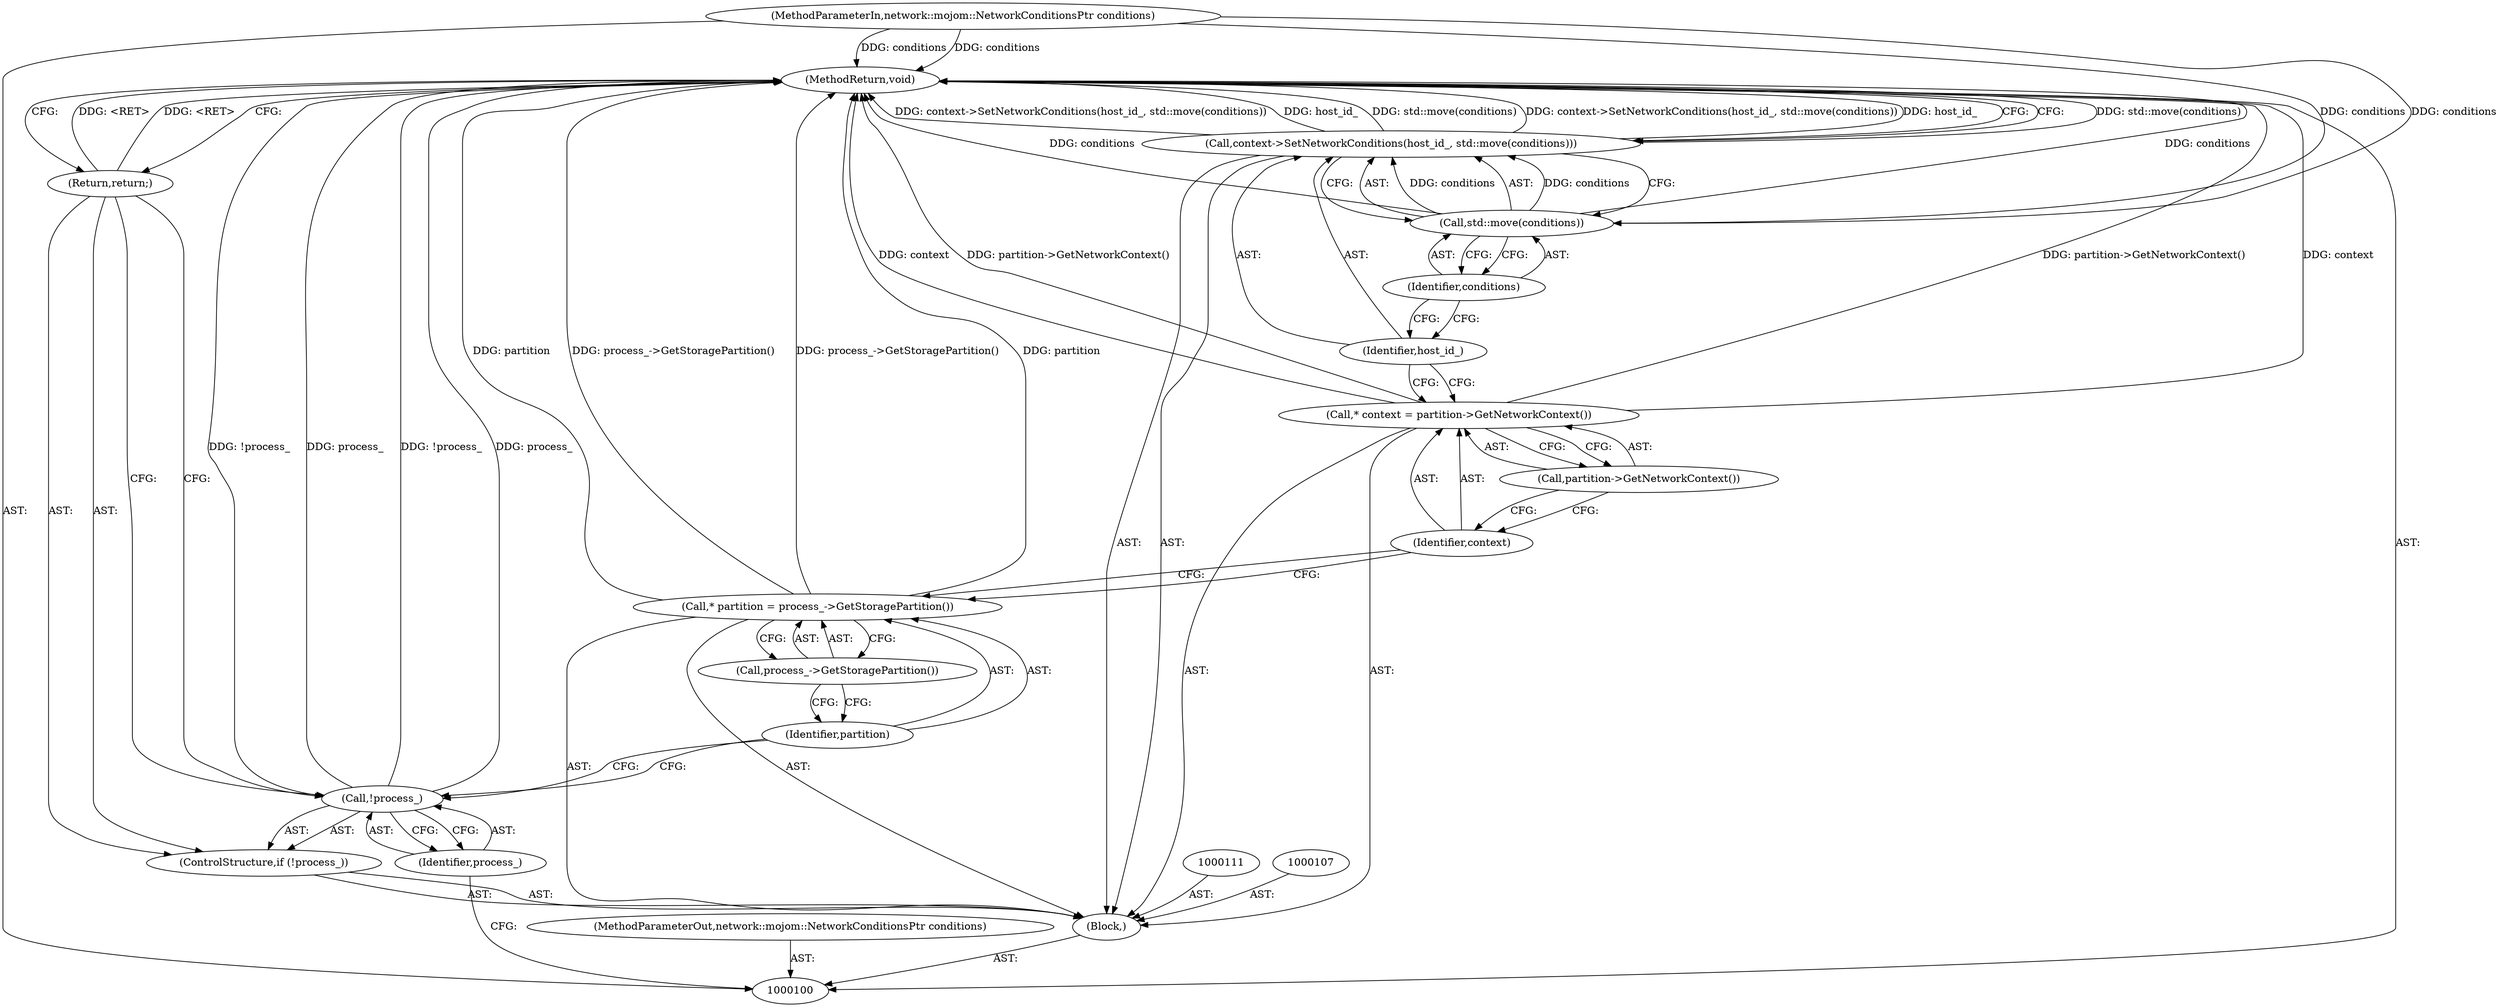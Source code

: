 digraph "1_Chrome_3c8e4852477d5b1e2da877808c998dc57db9460f_21" {
"1000119" [label="(MethodReturn,void)"];
"1000101" [label="(MethodParameterIn,network::mojom::NetworkConditionsPtr conditions)"];
"1000150" [label="(MethodParameterOut,network::mojom::NetworkConditionsPtr conditions)"];
"1000102" [label="(Block,)"];
"1000103" [label="(ControlStructure,if (!process_))"];
"1000104" [label="(Call,!process_)"];
"1000105" [label="(Identifier,process_)"];
"1000106" [label="(Return,return;)"];
"1000108" [label="(Call,* partition = process_->GetStoragePartition())"];
"1000109" [label="(Identifier,partition)"];
"1000110" [label="(Call,process_->GetStoragePartition())"];
"1000112" [label="(Call,* context = partition->GetNetworkContext())"];
"1000113" [label="(Identifier,context)"];
"1000114" [label="(Call,partition->GetNetworkContext())"];
"1000115" [label="(Call,context->SetNetworkConditions(host_id_, std::move(conditions)))"];
"1000116" [label="(Identifier,host_id_)"];
"1000117" [label="(Call,std::move(conditions))"];
"1000118" [label="(Identifier,conditions)"];
"1000119" -> "1000100"  [label="AST: "];
"1000119" -> "1000106"  [label="CFG: "];
"1000119" -> "1000115"  [label="CFG: "];
"1000106" -> "1000119"  [label="DDG: <RET>"];
"1000115" -> "1000119"  [label="DDG: std::move(conditions)"];
"1000115" -> "1000119"  [label="DDG: context->SetNetworkConditions(host_id_, std::move(conditions))"];
"1000115" -> "1000119"  [label="DDG: host_id_"];
"1000104" -> "1000119"  [label="DDG: !process_"];
"1000104" -> "1000119"  [label="DDG: process_"];
"1000112" -> "1000119"  [label="DDG: partition->GetNetworkContext()"];
"1000112" -> "1000119"  [label="DDG: context"];
"1000117" -> "1000119"  [label="DDG: conditions"];
"1000108" -> "1000119"  [label="DDG: partition"];
"1000108" -> "1000119"  [label="DDG: process_->GetStoragePartition()"];
"1000101" -> "1000119"  [label="DDG: conditions"];
"1000101" -> "1000100"  [label="AST: "];
"1000101" -> "1000119"  [label="DDG: conditions"];
"1000101" -> "1000117"  [label="DDG: conditions"];
"1000150" -> "1000100"  [label="AST: "];
"1000102" -> "1000100"  [label="AST: "];
"1000103" -> "1000102"  [label="AST: "];
"1000107" -> "1000102"  [label="AST: "];
"1000108" -> "1000102"  [label="AST: "];
"1000111" -> "1000102"  [label="AST: "];
"1000112" -> "1000102"  [label="AST: "];
"1000115" -> "1000102"  [label="AST: "];
"1000103" -> "1000102"  [label="AST: "];
"1000104" -> "1000103"  [label="AST: "];
"1000106" -> "1000103"  [label="AST: "];
"1000104" -> "1000103"  [label="AST: "];
"1000104" -> "1000105"  [label="CFG: "];
"1000105" -> "1000104"  [label="AST: "];
"1000106" -> "1000104"  [label="CFG: "];
"1000109" -> "1000104"  [label="CFG: "];
"1000104" -> "1000119"  [label="DDG: !process_"];
"1000104" -> "1000119"  [label="DDG: process_"];
"1000105" -> "1000104"  [label="AST: "];
"1000105" -> "1000100"  [label="CFG: "];
"1000104" -> "1000105"  [label="CFG: "];
"1000106" -> "1000103"  [label="AST: "];
"1000106" -> "1000104"  [label="CFG: "];
"1000119" -> "1000106"  [label="CFG: "];
"1000106" -> "1000119"  [label="DDG: <RET>"];
"1000108" -> "1000102"  [label="AST: "];
"1000108" -> "1000110"  [label="CFG: "];
"1000109" -> "1000108"  [label="AST: "];
"1000110" -> "1000108"  [label="AST: "];
"1000113" -> "1000108"  [label="CFG: "];
"1000108" -> "1000119"  [label="DDG: partition"];
"1000108" -> "1000119"  [label="DDG: process_->GetStoragePartition()"];
"1000109" -> "1000108"  [label="AST: "];
"1000109" -> "1000104"  [label="CFG: "];
"1000110" -> "1000109"  [label="CFG: "];
"1000110" -> "1000108"  [label="AST: "];
"1000110" -> "1000109"  [label="CFG: "];
"1000108" -> "1000110"  [label="CFG: "];
"1000112" -> "1000102"  [label="AST: "];
"1000112" -> "1000114"  [label="CFG: "];
"1000113" -> "1000112"  [label="AST: "];
"1000114" -> "1000112"  [label="AST: "];
"1000116" -> "1000112"  [label="CFG: "];
"1000112" -> "1000119"  [label="DDG: partition->GetNetworkContext()"];
"1000112" -> "1000119"  [label="DDG: context"];
"1000113" -> "1000112"  [label="AST: "];
"1000113" -> "1000108"  [label="CFG: "];
"1000114" -> "1000113"  [label="CFG: "];
"1000114" -> "1000112"  [label="AST: "];
"1000114" -> "1000113"  [label="CFG: "];
"1000112" -> "1000114"  [label="CFG: "];
"1000115" -> "1000102"  [label="AST: "];
"1000115" -> "1000117"  [label="CFG: "];
"1000116" -> "1000115"  [label="AST: "];
"1000117" -> "1000115"  [label="AST: "];
"1000119" -> "1000115"  [label="CFG: "];
"1000115" -> "1000119"  [label="DDG: std::move(conditions)"];
"1000115" -> "1000119"  [label="DDG: context->SetNetworkConditions(host_id_, std::move(conditions))"];
"1000115" -> "1000119"  [label="DDG: host_id_"];
"1000117" -> "1000115"  [label="DDG: conditions"];
"1000116" -> "1000115"  [label="AST: "];
"1000116" -> "1000112"  [label="CFG: "];
"1000118" -> "1000116"  [label="CFG: "];
"1000117" -> "1000115"  [label="AST: "];
"1000117" -> "1000118"  [label="CFG: "];
"1000118" -> "1000117"  [label="AST: "];
"1000115" -> "1000117"  [label="CFG: "];
"1000117" -> "1000119"  [label="DDG: conditions"];
"1000117" -> "1000115"  [label="DDG: conditions"];
"1000101" -> "1000117"  [label="DDG: conditions"];
"1000118" -> "1000117"  [label="AST: "];
"1000118" -> "1000116"  [label="CFG: "];
"1000117" -> "1000118"  [label="CFG: "];
}
